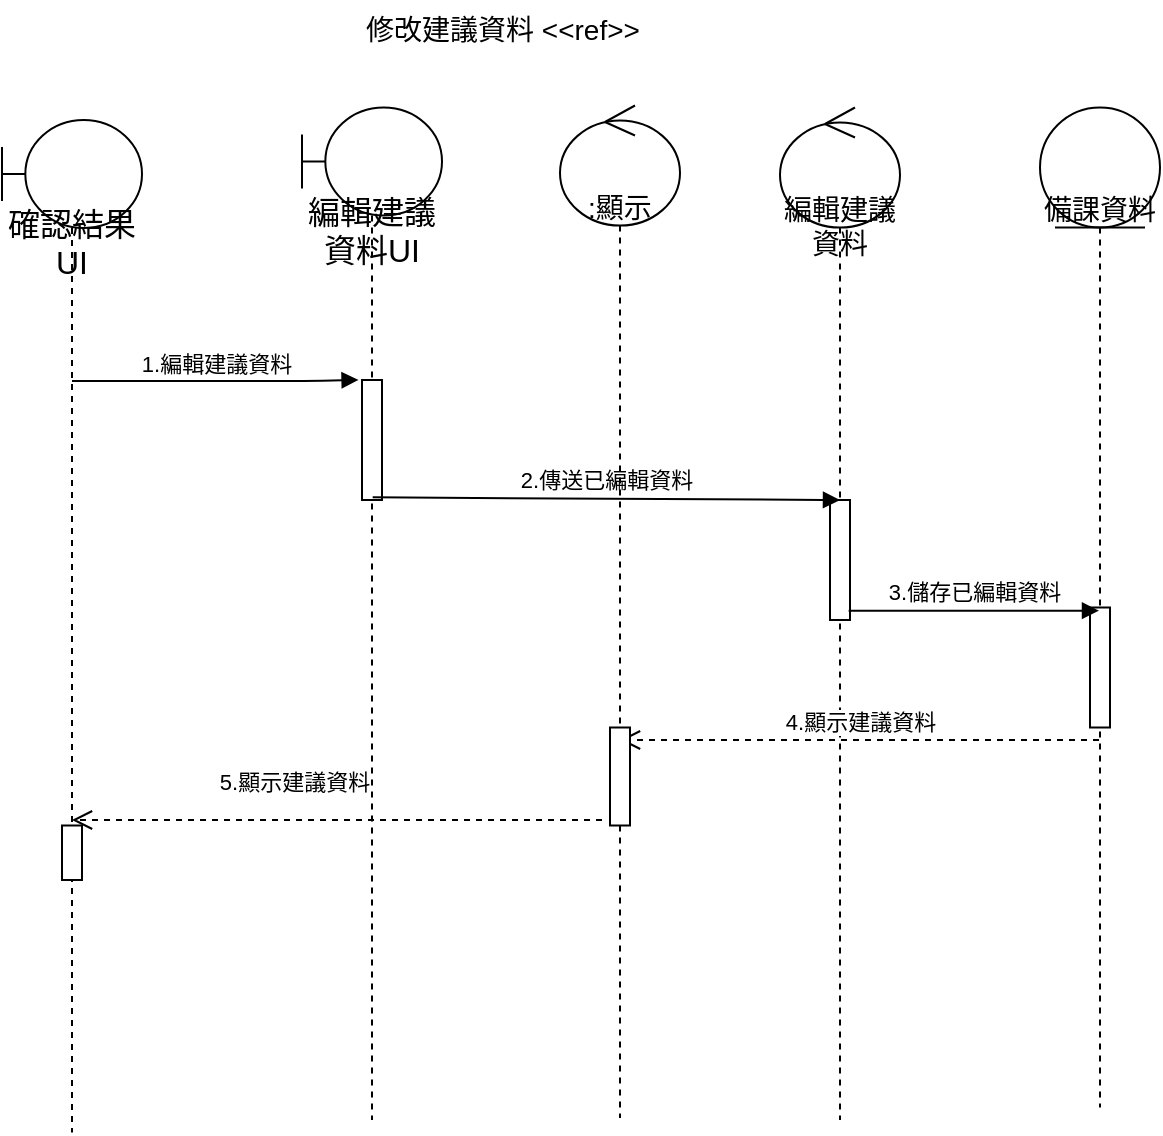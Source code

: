 <mxfile>
    <diagram name="第 1 页" id="_kCn5gWWrIlWfqqUU_DX">
        <mxGraphModel dx="576" dy="332" grid="1" gridSize="10" guides="1" tooltips="1" connect="1" arrows="1" fold="1" page="1" pageScale="1" pageWidth="1100" pageHeight="1700" math="0" shadow="0">
            <root>
                <mxCell id="0"/>
                <mxCell id="1" parent="0"/>
                <mxCell id="7" value="編輯建議資料UI" style="shape=umlLifeline;participant=umlBoundary;perimeter=lifelinePerimeter;whiteSpace=wrap;html=1;container=1;collapsible=0;recursiveResize=0;verticalAlign=top;spacingTop=36;outlineConnect=0;fontSize=16;size=54;" parent="1" vertex="1">
                    <mxGeometry x="380" y="93.75" width="70" height="506.25" as="geometry"/>
                </mxCell>
                <mxCell id="105" value="" style="html=1;points=[];perimeter=orthogonalPerimeter;" parent="7" vertex="1">
                    <mxGeometry x="30" y="136.25" width="10" height="60" as="geometry"/>
                </mxCell>
                <mxCell id="92" value="備課資料" style="shape=umlLifeline;participant=umlEntity;perimeter=lifelinePerimeter;whiteSpace=wrap;html=1;container=1;collapsible=0;recursiveResize=0;verticalAlign=top;spacingTop=36;outlineConnect=0;fontSize=14;size=60;" parent="1" vertex="1">
                    <mxGeometry x="749" y="93.75" width="60" height="500" as="geometry"/>
                </mxCell>
                <mxCell id="111" value="" style="html=1;points=[];perimeter=orthogonalPerimeter;" parent="92" vertex="1">
                    <mxGeometry x="25" y="250" width="10" height="60" as="geometry"/>
                </mxCell>
                <mxCell id="94" value="編輯建議資料" style="shape=umlLifeline;participant=umlControl;perimeter=lifelinePerimeter;whiteSpace=wrap;html=1;container=1;collapsible=0;recursiveResize=0;verticalAlign=top;spacingTop=36;outlineConnect=0;fontSize=14;size=60;align=center;" parent="1" vertex="1">
                    <mxGeometry x="619" y="93.75" width="60" height="506.25" as="geometry"/>
                </mxCell>
                <mxCell id="108" value="" style="html=1;points=[];perimeter=orthogonalPerimeter;" parent="94" vertex="1">
                    <mxGeometry x="25" y="196.25" width="10" height="60" as="geometry"/>
                </mxCell>
                <mxCell id="109" value="2.傳送已編輯資料" style="html=1;verticalAlign=bottom;startArrow=none;startFill=0;endArrow=block;startSize=8;exitX=0.533;exitY=0.978;exitDx=0;exitDy=0;exitPerimeter=0;" parent="94" source="105" edge="1">
                    <mxGeometry width="60" relative="1" as="geometry">
                        <mxPoint x="-50" y="196.25" as="sourcePoint"/>
                        <mxPoint x="30" y="196.25" as="targetPoint"/>
                    </mxGeometry>
                </mxCell>
                <mxCell id="97" value="確認結果UI" style="shape=umlLifeline;participant=umlBoundary;perimeter=lifelinePerimeter;whiteSpace=wrap;html=1;container=1;collapsible=0;recursiveResize=0;verticalAlign=top;spacingTop=36;outlineConnect=0;fontSize=16;size=54;" parent="1" vertex="1">
                    <mxGeometry x="230" y="100" width="70" height="506.25" as="geometry"/>
                </mxCell>
                <mxCell id="119" value="" style="html=1;points=[];perimeter=orthogonalPerimeter;" vertex="1" parent="97">
                    <mxGeometry x="30" y="352.75" width="10" height="27.25" as="geometry"/>
                </mxCell>
                <mxCell id="104" value="1.編輯建議資料" style="html=1;verticalAlign=bottom;startArrow=none;startFill=0;endArrow=block;startSize=8;entryX=-0.17;entryY=-0.001;entryDx=0;entryDy=0;entryPerimeter=0;" parent="1" source="97" target="105" edge="1">
                    <mxGeometry width="60" relative="1" as="geometry">
                        <mxPoint x="300" y="230" as="sourcePoint"/>
                        <mxPoint x="394.28" y="230.0" as="targetPoint"/>
                        <Array as="points">
                            <mxPoint x="380.5" y="230.54"/>
                        </Array>
                    </mxGeometry>
                </mxCell>
                <mxCell id="110" value="3.儲存已編輯資料" style="html=1;verticalAlign=bottom;startArrow=none;startFill=0;endArrow=block;startSize=8;exitX=0.933;exitY=0.922;exitDx=0;exitDy=0;exitPerimeter=0;" parent="1" target="92" edge="1" source="108">
                    <mxGeometry width="60" relative="1" as="geometry">
                        <mxPoint x="550" y="350.0" as="sourcePoint"/>
                        <mxPoint x="669.32" y="350.06" as="targetPoint"/>
                    </mxGeometry>
                </mxCell>
                <mxCell id="112" value="4.顯示建議資料" style="html=1;verticalAlign=bottom;endArrow=open;dashed=1;endSize=8;" parent="1" source="92" target="114" edge="1">
                    <mxGeometry relative="1" as="geometry">
                        <mxPoint x="664.5" y="410" as="sourcePoint"/>
                        <mxPoint x="410" y="410" as="targetPoint"/>
                        <Array as="points">
                            <mxPoint x="585" y="410"/>
                        </Array>
                    </mxGeometry>
                </mxCell>
                <mxCell id="113" value="&lt;span style=&quot;text-align: center; font-size: 14px;&quot;&gt;&lt;font style=&quot;font-size: 14px;&quot;&gt;修改建議資料&lt;/font&gt;&lt;/span&gt;&amp;nbsp;&amp;lt;&amp;lt;ref&amp;gt;&amp;gt;" style="text;whiteSpace=wrap;html=1;fontSize=14;" parent="1" vertex="1">
                    <mxGeometry x="410" y="40" width="150" height="40" as="geometry"/>
                </mxCell>
                <mxCell id="114" value=":顯示" style="shape=umlLifeline;participant=umlControl;perimeter=lifelinePerimeter;whiteSpace=wrap;html=1;container=1;collapsible=0;recursiveResize=0;verticalAlign=top;spacingTop=36;outlineConnect=0;fontSize=14;size=60;align=center;" vertex="1" parent="1">
                    <mxGeometry x="509" y="92.75" width="60" height="506.25" as="geometry"/>
                </mxCell>
                <mxCell id="117" value="" style="html=1;points=[];perimeter=orthogonalPerimeter;" vertex="1" parent="114">
                    <mxGeometry x="25" y="311" width="10" height="49" as="geometry"/>
                </mxCell>
                <mxCell id="118" value="5.顯示建議資料" style="html=1;verticalAlign=bottom;endArrow=open;dashed=1;endSize=8;" edge="1" parent="1" target="97">
                    <mxGeometry x="0.167" y="-10" relative="1" as="geometry">
                        <mxPoint x="530" y="450" as="sourcePoint"/>
                        <mxPoint x="290" y="450" as="targetPoint"/>
                        <Array as="points">
                            <mxPoint x="336.5" y="450"/>
                        </Array>
                        <mxPoint as="offset"/>
                    </mxGeometry>
                </mxCell>
            </root>
        </mxGraphModel>
    </diagram>
</mxfile>